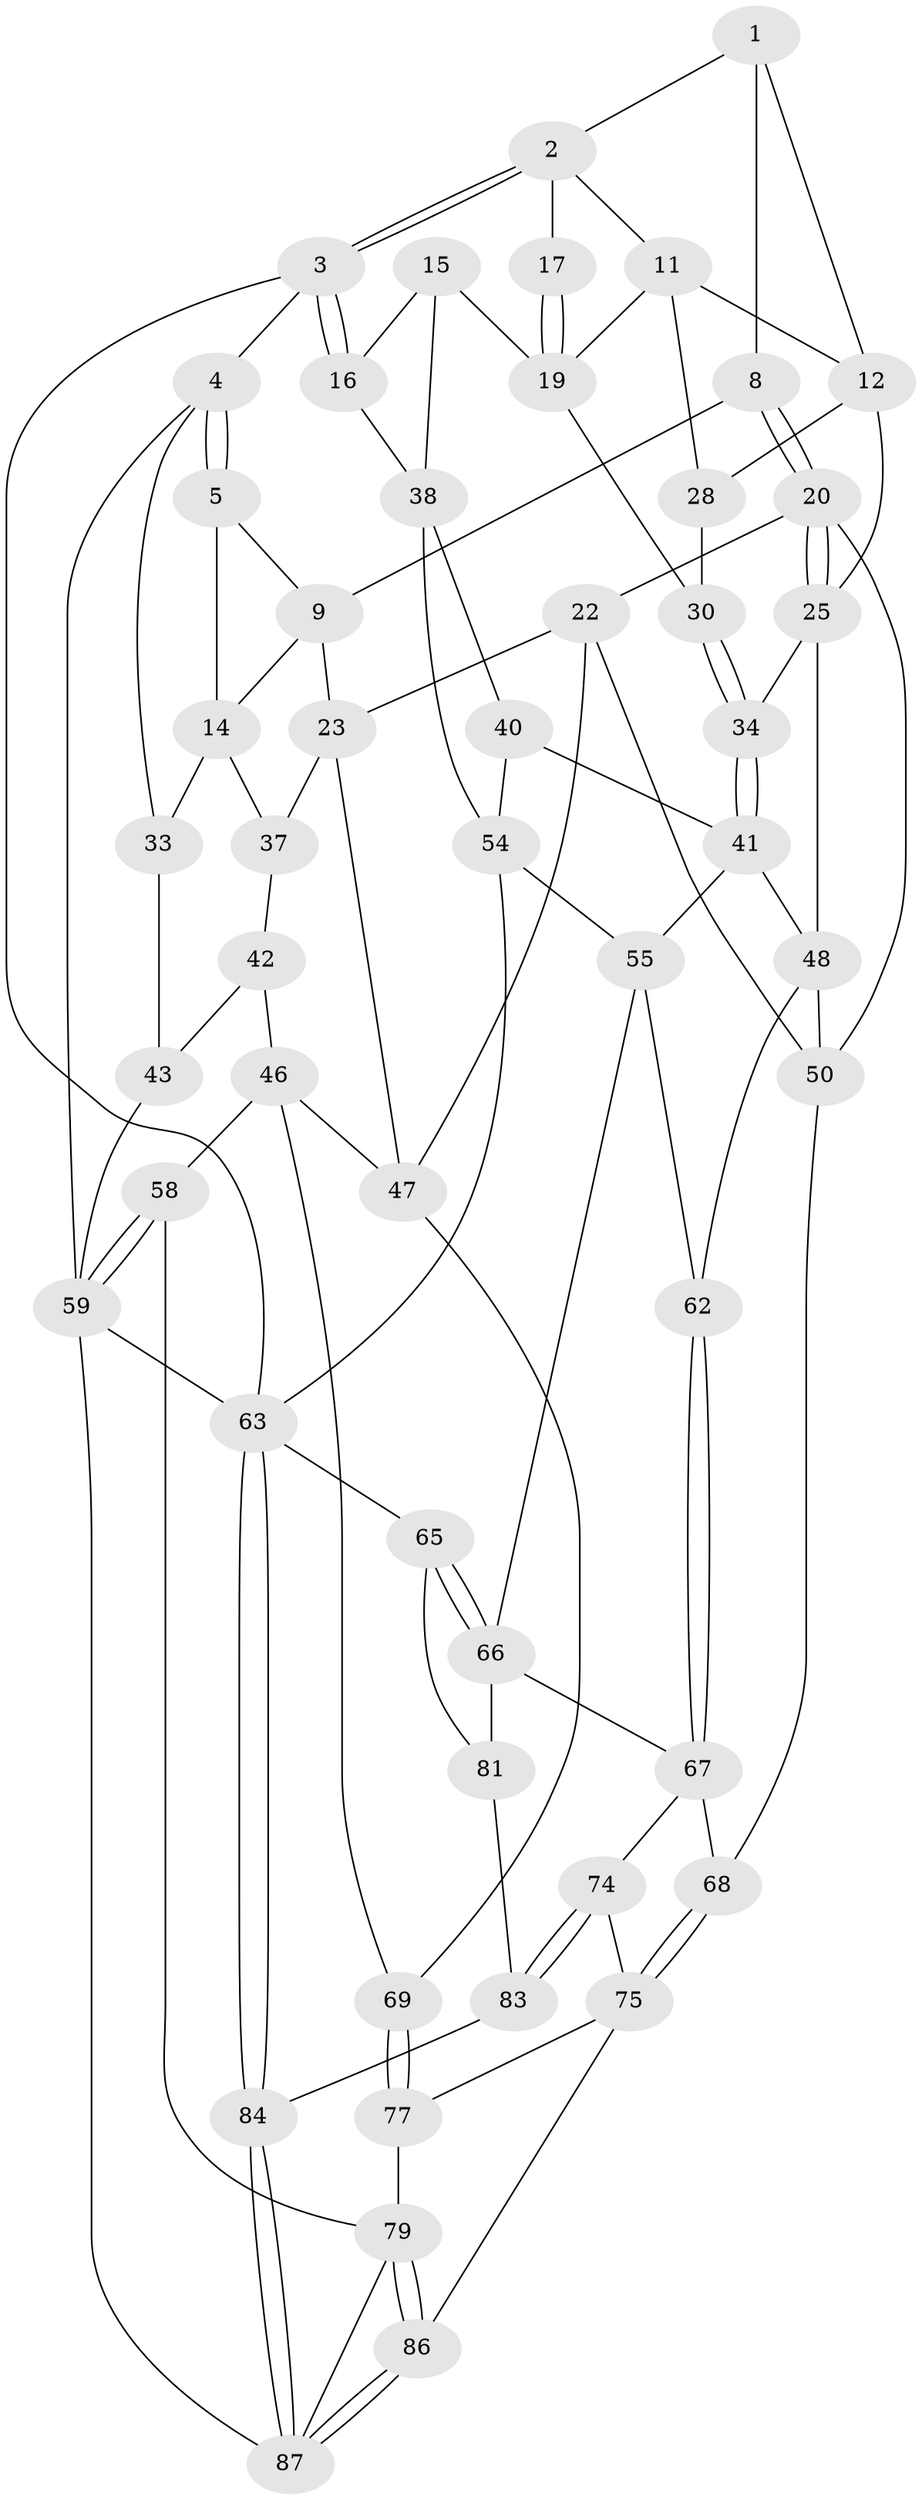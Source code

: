 // original degree distribution, {3: 0.045454545454545456, 5: 0.4772727272727273, 6: 0.25, 4: 0.22727272727272727}
// Generated by graph-tools (version 1.1) at 2025/42/03/06/25 10:42:34]
// undirected, 52 vertices, 110 edges
graph export_dot {
graph [start="1"]
  node [color=gray90,style=filled];
  1 [pos="+0.6720339652957377+0",super="+7"];
  2 [pos="+0.7257970031991017+0",super="+10"];
  3 [pos="+1+0"];
  4 [pos="+0+0"];
  5 [pos="+0.08709940309176538+0",super="+6"];
  8 [pos="+0.5541808949385368+0.11878167440932832"];
  9 [pos="+0.43802453943602654+0.11288328450013164",super="+13"];
  11 [pos="+0.793949397621633+0.09064008512692233",super="+27"];
  12 [pos="+0.7029607252372123+0.15604407751399518",super="+24"];
  14 [pos="+0.31317177379562944+0.12654757076355094",super="+32"];
  15 [pos="+0.9165753854122182+0.06779964497370061",super="+18"];
  16 [pos="+1+0"];
  17 [pos="+0.8271427773796628+0.09373658934267425"];
  19 [pos="+1+0.3148236019681335",super="+26"];
  20 [pos="+0.5899639797151576+0.3412430099096572",super="+21"];
  22 [pos="+0.47315368134546776+0.38124101284535306",super="+53"];
  23 [pos="+0.3687012461218652+0.363758985764619",super="+36"];
  25 [pos="+0.6185670329688953+0.34086276806023885",super="+35"];
  28 [pos="+0.7961734954906737+0.19943831106404078",super="+29"];
  30 [pos="+0.8375522420535869+0.36249929945306614",super="+31"];
  33 [pos="+0+0.22152503436640741"];
  34 [pos="+0.7608982857076803+0.4040178211423322"];
  37 [pos="+0.018366148449442985+0.2995854267656927"];
  38 [pos="+1+0.33073482145121674",super="+39"];
  40 [pos="+0.7731974581322912+0.4627204478881974"];
  41 [pos="+0.7697409909426172+0.458788178486836",super="+51"];
  42 [pos="+0.07790644933453571+0.4330378688621916",super="+45"];
  43 [pos="+0.014613007107233435+0.5475887541832143",super="+44"];
  46 [pos="+0.21783351066930035+0.5715240677534771",super="+57"];
  47 [pos="+0.2691219578756728+0.5450712147498635",super="+56"];
  48 [pos="+0.6611539806029622+0.593204435133316",super="+49"];
  50 [pos="+0.6228673639912403+0.6098130734228836",super="+52"];
  54 [pos="+0.8415963247899098+0.5776152960976237",super="+60"];
  55 [pos="+0.7931053511105483+0.638089887322434",super="+61"];
  58 [pos="+0.023260627854985932+0.8096138853775653"];
  59 [pos="+0+0.8530143064028385",super="+71"];
  62 [pos="+0.7828098530761561+0.743298341436005"];
  63 [pos="+1+1",super="+64"];
  65 [pos="+0.9911477643747405+0.7696215681773506"];
  66 [pos="+0.9605629529537645+0.7727416622739758",super="+72"];
  67 [pos="+0.7676833271745648+0.7551287348241104",super="+73"];
  68 [pos="+0.7419409589551474+0.7623170752907447"];
  69 [pos="+0.46882918294916215+0.7746289585140187",super="+70"];
  74 [pos="+0.7713514235095655+0.9049846766557027"];
  75 [pos="+0.6663606175596154+0.8901831499523034",super="+76"];
  77 [pos="+0.4685541411503485+0.8847719141463437",super="+78"];
  79 [pos="+0.21944194162842598+0.9018190752116382",super="+80"];
  81 [pos="+0.9671505810847795+0.837140053186478",super="+82"];
  83 [pos="+0.8281179420686001+1",super="+85"];
  84 [pos="+0.8465638220690133+1"];
  86 [pos="+0.48599430791465387+1"];
  87 [pos="+0.48622237065914986+1",super="+88"];
  1 -- 2;
  1 -- 8;
  1 -- 12;
  2 -- 3;
  2 -- 3;
  2 -- 17;
  2 -- 11;
  3 -- 4;
  3 -- 16;
  3 -- 16;
  3 -- 63;
  4 -- 5;
  4 -- 5;
  4 -- 33;
  4 -- 59;
  5 -- 14;
  5 -- 9;
  8 -- 9;
  8 -- 20;
  8 -- 20;
  9 -- 14;
  9 -- 23;
  11 -- 12;
  11 -- 19;
  11 -- 28;
  12 -- 25;
  12 -- 28;
  14 -- 33;
  14 -- 37;
  15 -- 16;
  15 -- 19;
  15 -- 38;
  16 -- 38;
  17 -- 19;
  17 -- 19;
  19 -- 30;
  20 -- 25;
  20 -- 25;
  20 -- 50;
  20 -- 22;
  22 -- 23;
  22 -- 50;
  22 -- 47;
  23 -- 47;
  23 -- 37;
  25 -- 48;
  25 -- 34;
  28 -- 30 [weight=2];
  30 -- 34;
  30 -- 34;
  33 -- 43;
  34 -- 41;
  34 -- 41;
  37 -- 42;
  38 -- 40;
  38 -- 54;
  40 -- 41;
  40 -- 54;
  41 -- 48;
  41 -- 55;
  42 -- 43 [weight=2];
  42 -- 46;
  43 -- 59;
  46 -- 47;
  46 -- 58;
  46 -- 69;
  47 -- 69;
  48 -- 50;
  48 -- 62;
  50 -- 68;
  54 -- 55;
  54 -- 63;
  55 -- 66;
  55 -- 62;
  58 -- 59;
  58 -- 59;
  58 -- 79;
  59 -- 87;
  59 -- 63;
  62 -- 67;
  62 -- 67;
  63 -- 84;
  63 -- 84;
  63 -- 65;
  65 -- 66;
  65 -- 66;
  65 -- 81;
  66 -- 81;
  66 -- 67;
  67 -- 68;
  67 -- 74;
  68 -- 75;
  68 -- 75;
  69 -- 77 [weight=2];
  69 -- 77;
  74 -- 75;
  74 -- 83;
  74 -- 83;
  75 -- 77;
  75 -- 86;
  77 -- 79;
  79 -- 86;
  79 -- 86;
  79 -- 87;
  81 -- 83 [weight=2];
  83 -- 84;
  84 -- 87;
  84 -- 87;
  86 -- 87;
  86 -- 87;
}
